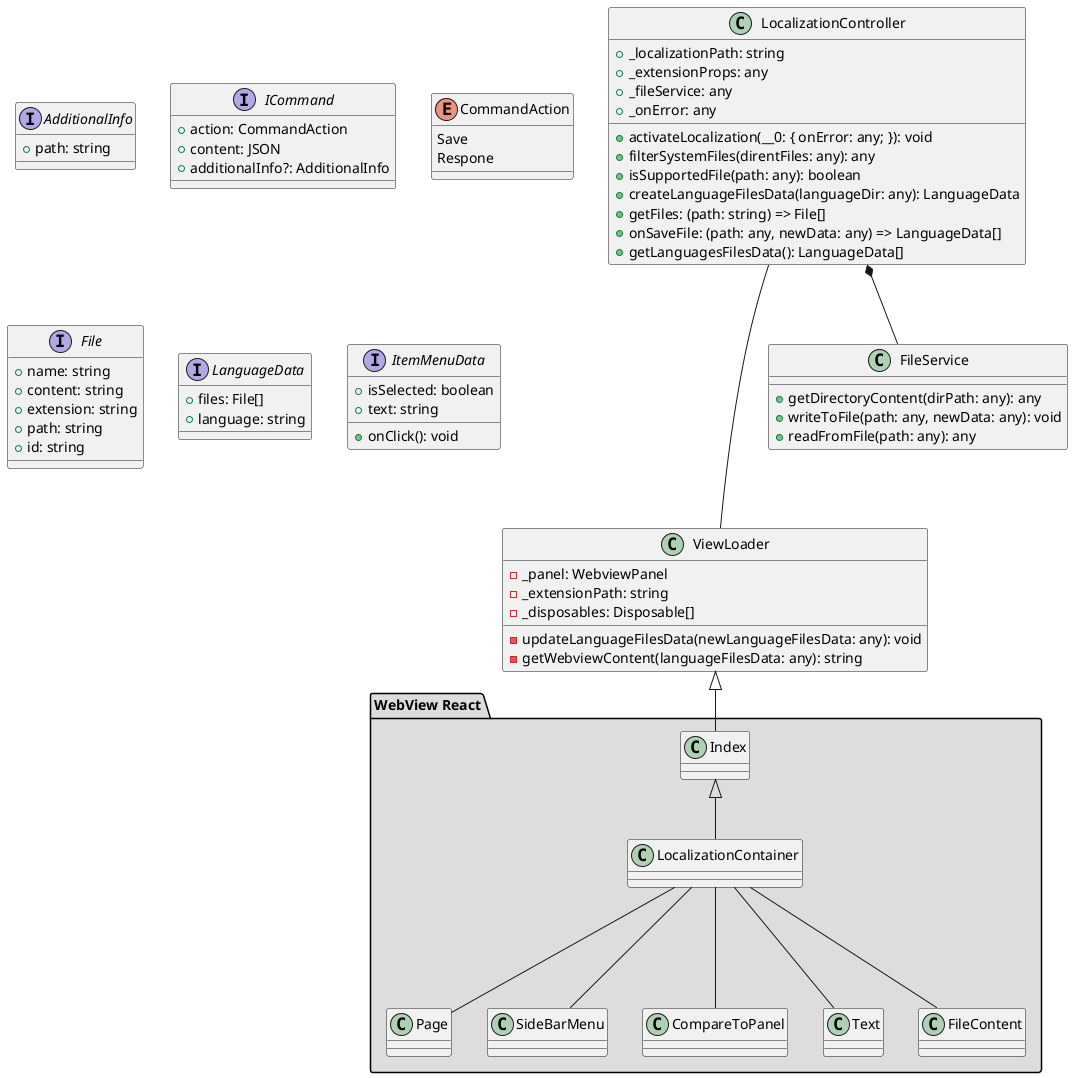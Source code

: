 @startuml

interface AdditionalInfo {
    +path: string
}
interface ICommand {
    +action: CommandAction
    +content: JSON
    +additionalInfo?: AdditionalInfo
}
enum CommandAction {
    Save
    Respone
}
interface File {
    +name: string
    +content: string
    +extension: string
    +path: string
    +id: string
}
interface LanguageData {
    +files: File[]
    +language: string
}
interface ItemMenuData {
    +isSelected: boolean
    +onClick(): void
    +text: string
}

class ViewLoader {
    -_panel: WebviewPanel
    -_extensionPath: string
    -_disposables: Disposable[]
    -updateLanguageFilesData(newLanguageFilesData: any): void
    -getWebviewContent(languageFilesData: any): string
}


class LocalizationController {
    +_localizationPath: string
    +_extensionProps: any
    +_fileService: any
    +_onError: any
    +activateLocalization(__0: { onError: any; }): void
    +filterSystemFiles(direntFiles: any): any
    +isSupportedFile(path: any): boolean
    +createLanguageFilesData(languageDir: any): LanguageData
    +getFiles: (path: string) => File[]
    +onSaveFile: (path: any, newData: any) => LanguageData[]
    +getLanguagesFilesData(): LanguageData[]
}

LocalizationController *-- FileService
LocalizationController --- ViewLoader



class FileService {
    +getDirectoryContent(dirPath: any): any
    +writeToFile(path: any, newData: any): void
    +readFromFile(path: any): any
}


package "WebView React" #DDDDDD {
 ViewLoader <|--Index
  class Index {}
  class LocalizationContainer{}
  class Page{}
  class SideBarMenu{}
  class CompareToPanel{}
  class Text{}
  class FileContent{}

  Index <|-- LocalizationContainer
  LocalizationContainer --- Page
  LocalizationContainer --- SideBarMenu
  LocalizationContainer --- CompareToPanel
  LocalizationContainer --- Text
  LocalizationContainer --- FileContent
}
@enduml




